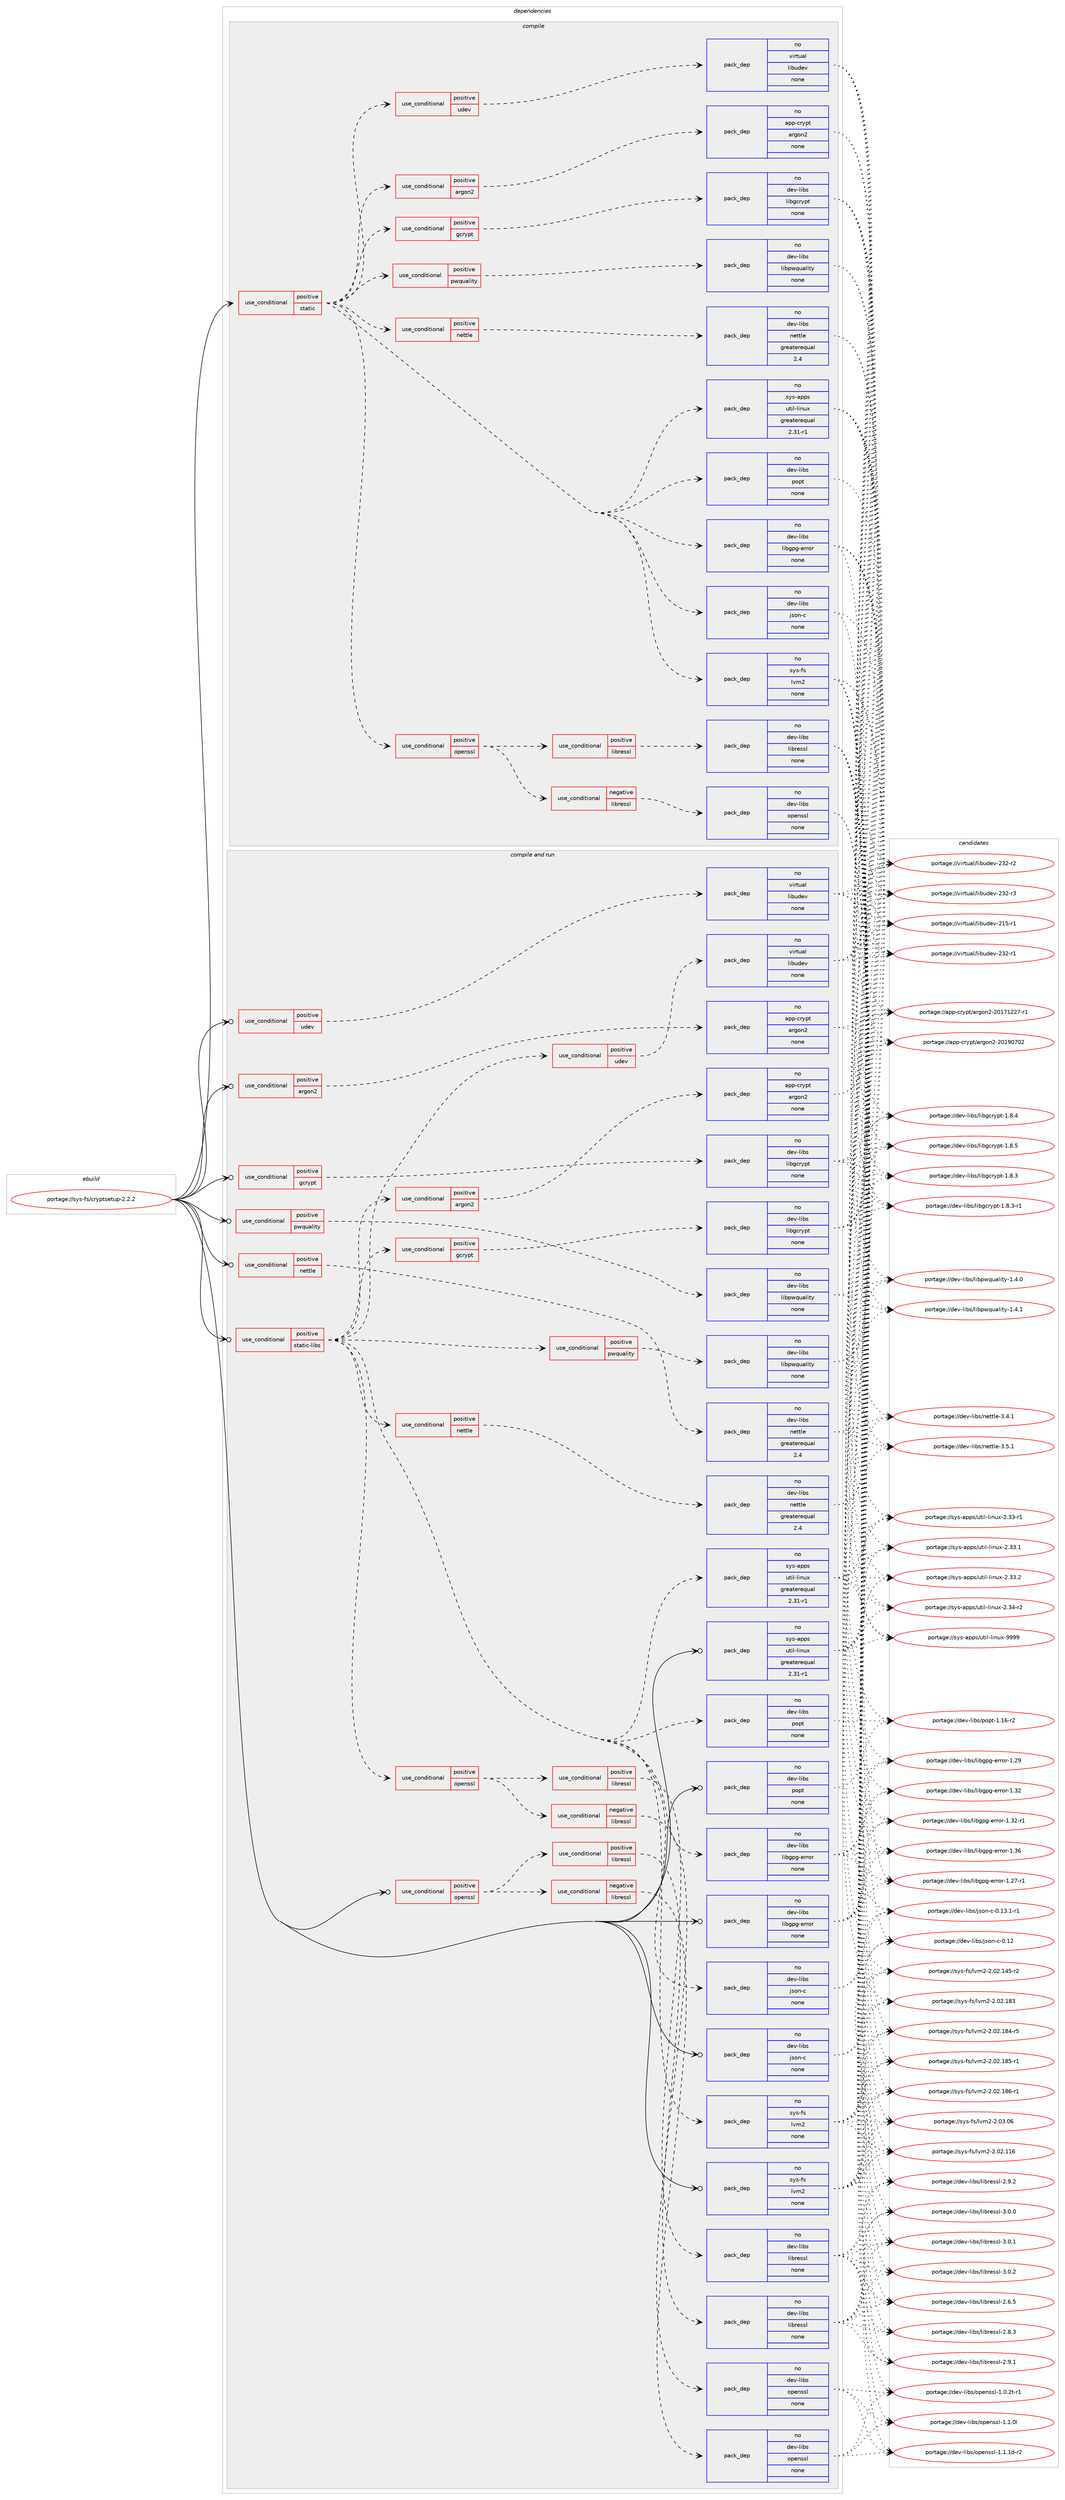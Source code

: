 digraph prolog {

# *************
# Graph options
# *************

newrank=true;
concentrate=true;
compound=true;
graph [rankdir=LR,fontname=Helvetica,fontsize=10,ranksep=1.5];#, ranksep=2.5, nodesep=0.2];
edge  [arrowhead=vee];
node  [fontname=Helvetica,fontsize=10];

# **********
# The ebuild
# **********

subgraph cluster_leftcol {
color=gray;
rank=same;
label=<<i>ebuild</i>>;
id [label="portage://sys-fs/cryptsetup-2.2.2", color=red, width=4, href="../sys-fs/cryptsetup-2.2.2.svg"];
}

# ****************
# The dependencies
# ****************

subgraph cluster_midcol {
color=gray;
label=<<i>dependencies</i>>;
subgraph cluster_compile {
fillcolor="#eeeeee";
style=filled;
label=<<i>compile</i>>;
subgraph cond102904 {
dependency425062 [label=<<TABLE BORDER="0" CELLBORDER="1" CELLSPACING="0" CELLPADDING="4"><TR><TD ROWSPAN="3" CELLPADDING="10">use_conditional</TD></TR><TR><TD>positive</TD></TR><TR><TD>static</TD></TR></TABLE>>, shape=none, color=red];
subgraph pack315048 {
dependency425063 [label=<<TABLE BORDER="0" CELLBORDER="1" CELLSPACING="0" CELLPADDING="4" WIDTH="220"><TR><TD ROWSPAN="6" CELLPADDING="30">pack_dep</TD></TR><TR><TD WIDTH="110">no</TD></TR><TR><TD>dev-libs</TD></TR><TR><TD>json-c</TD></TR><TR><TD>none</TD></TR><TR><TD></TD></TR></TABLE>>, shape=none, color=blue];
}
dependency425062:e -> dependency425063:w [weight=20,style="dashed",arrowhead="vee"];
subgraph pack315049 {
dependency425064 [label=<<TABLE BORDER="0" CELLBORDER="1" CELLSPACING="0" CELLPADDING="4" WIDTH="220"><TR><TD ROWSPAN="6" CELLPADDING="30">pack_dep</TD></TR><TR><TD WIDTH="110">no</TD></TR><TR><TD>dev-libs</TD></TR><TR><TD>libgpg-error</TD></TR><TR><TD>none</TD></TR><TR><TD></TD></TR></TABLE>>, shape=none, color=blue];
}
dependency425062:e -> dependency425064:w [weight=20,style="dashed",arrowhead="vee"];
subgraph pack315050 {
dependency425065 [label=<<TABLE BORDER="0" CELLBORDER="1" CELLSPACING="0" CELLPADDING="4" WIDTH="220"><TR><TD ROWSPAN="6" CELLPADDING="30">pack_dep</TD></TR><TR><TD WIDTH="110">no</TD></TR><TR><TD>dev-libs</TD></TR><TR><TD>popt</TD></TR><TR><TD>none</TD></TR><TR><TD></TD></TR></TABLE>>, shape=none, color=blue];
}
dependency425062:e -> dependency425065:w [weight=20,style="dashed",arrowhead="vee"];
subgraph pack315051 {
dependency425066 [label=<<TABLE BORDER="0" CELLBORDER="1" CELLSPACING="0" CELLPADDING="4" WIDTH="220"><TR><TD ROWSPAN="6" CELLPADDING="30">pack_dep</TD></TR><TR><TD WIDTH="110">no</TD></TR><TR><TD>sys-apps</TD></TR><TR><TD>util-linux</TD></TR><TR><TD>greaterequal</TD></TR><TR><TD>2.31-r1</TD></TR></TABLE>>, shape=none, color=blue];
}
dependency425062:e -> dependency425066:w [weight=20,style="dashed",arrowhead="vee"];
subgraph cond102905 {
dependency425067 [label=<<TABLE BORDER="0" CELLBORDER="1" CELLSPACING="0" CELLPADDING="4"><TR><TD ROWSPAN="3" CELLPADDING="10">use_conditional</TD></TR><TR><TD>positive</TD></TR><TR><TD>argon2</TD></TR></TABLE>>, shape=none, color=red];
subgraph pack315052 {
dependency425068 [label=<<TABLE BORDER="0" CELLBORDER="1" CELLSPACING="0" CELLPADDING="4" WIDTH="220"><TR><TD ROWSPAN="6" CELLPADDING="30">pack_dep</TD></TR><TR><TD WIDTH="110">no</TD></TR><TR><TD>app-crypt</TD></TR><TR><TD>argon2</TD></TR><TR><TD>none</TD></TR><TR><TD></TD></TR></TABLE>>, shape=none, color=blue];
}
dependency425067:e -> dependency425068:w [weight=20,style="dashed",arrowhead="vee"];
}
dependency425062:e -> dependency425067:w [weight=20,style="dashed",arrowhead="vee"];
subgraph cond102906 {
dependency425069 [label=<<TABLE BORDER="0" CELLBORDER="1" CELLSPACING="0" CELLPADDING="4"><TR><TD ROWSPAN="3" CELLPADDING="10">use_conditional</TD></TR><TR><TD>positive</TD></TR><TR><TD>gcrypt</TD></TR></TABLE>>, shape=none, color=red];
subgraph pack315053 {
dependency425070 [label=<<TABLE BORDER="0" CELLBORDER="1" CELLSPACING="0" CELLPADDING="4" WIDTH="220"><TR><TD ROWSPAN="6" CELLPADDING="30">pack_dep</TD></TR><TR><TD WIDTH="110">no</TD></TR><TR><TD>dev-libs</TD></TR><TR><TD>libgcrypt</TD></TR><TR><TD>none</TD></TR><TR><TD></TD></TR></TABLE>>, shape=none, color=blue];
}
dependency425069:e -> dependency425070:w [weight=20,style="dashed",arrowhead="vee"];
}
dependency425062:e -> dependency425069:w [weight=20,style="dashed",arrowhead="vee"];
subgraph cond102907 {
dependency425071 [label=<<TABLE BORDER="0" CELLBORDER="1" CELLSPACING="0" CELLPADDING="4"><TR><TD ROWSPAN="3" CELLPADDING="10">use_conditional</TD></TR><TR><TD>positive</TD></TR><TR><TD>nettle</TD></TR></TABLE>>, shape=none, color=red];
subgraph pack315054 {
dependency425072 [label=<<TABLE BORDER="0" CELLBORDER="1" CELLSPACING="0" CELLPADDING="4" WIDTH="220"><TR><TD ROWSPAN="6" CELLPADDING="30">pack_dep</TD></TR><TR><TD WIDTH="110">no</TD></TR><TR><TD>dev-libs</TD></TR><TR><TD>nettle</TD></TR><TR><TD>greaterequal</TD></TR><TR><TD>2.4</TD></TR></TABLE>>, shape=none, color=blue];
}
dependency425071:e -> dependency425072:w [weight=20,style="dashed",arrowhead="vee"];
}
dependency425062:e -> dependency425071:w [weight=20,style="dashed",arrowhead="vee"];
subgraph cond102908 {
dependency425073 [label=<<TABLE BORDER="0" CELLBORDER="1" CELLSPACING="0" CELLPADDING="4"><TR><TD ROWSPAN="3" CELLPADDING="10">use_conditional</TD></TR><TR><TD>positive</TD></TR><TR><TD>openssl</TD></TR></TABLE>>, shape=none, color=red];
subgraph cond102909 {
dependency425074 [label=<<TABLE BORDER="0" CELLBORDER="1" CELLSPACING="0" CELLPADDING="4"><TR><TD ROWSPAN="3" CELLPADDING="10">use_conditional</TD></TR><TR><TD>negative</TD></TR><TR><TD>libressl</TD></TR></TABLE>>, shape=none, color=red];
subgraph pack315055 {
dependency425075 [label=<<TABLE BORDER="0" CELLBORDER="1" CELLSPACING="0" CELLPADDING="4" WIDTH="220"><TR><TD ROWSPAN="6" CELLPADDING="30">pack_dep</TD></TR><TR><TD WIDTH="110">no</TD></TR><TR><TD>dev-libs</TD></TR><TR><TD>openssl</TD></TR><TR><TD>none</TD></TR><TR><TD></TD></TR></TABLE>>, shape=none, color=blue];
}
dependency425074:e -> dependency425075:w [weight=20,style="dashed",arrowhead="vee"];
}
dependency425073:e -> dependency425074:w [weight=20,style="dashed",arrowhead="vee"];
subgraph cond102910 {
dependency425076 [label=<<TABLE BORDER="0" CELLBORDER="1" CELLSPACING="0" CELLPADDING="4"><TR><TD ROWSPAN="3" CELLPADDING="10">use_conditional</TD></TR><TR><TD>positive</TD></TR><TR><TD>libressl</TD></TR></TABLE>>, shape=none, color=red];
subgraph pack315056 {
dependency425077 [label=<<TABLE BORDER="0" CELLBORDER="1" CELLSPACING="0" CELLPADDING="4" WIDTH="220"><TR><TD ROWSPAN="6" CELLPADDING="30">pack_dep</TD></TR><TR><TD WIDTH="110">no</TD></TR><TR><TD>dev-libs</TD></TR><TR><TD>libressl</TD></TR><TR><TD>none</TD></TR><TR><TD></TD></TR></TABLE>>, shape=none, color=blue];
}
dependency425076:e -> dependency425077:w [weight=20,style="dashed",arrowhead="vee"];
}
dependency425073:e -> dependency425076:w [weight=20,style="dashed",arrowhead="vee"];
}
dependency425062:e -> dependency425073:w [weight=20,style="dashed",arrowhead="vee"];
subgraph cond102911 {
dependency425078 [label=<<TABLE BORDER="0" CELLBORDER="1" CELLSPACING="0" CELLPADDING="4"><TR><TD ROWSPAN="3" CELLPADDING="10">use_conditional</TD></TR><TR><TD>positive</TD></TR><TR><TD>pwquality</TD></TR></TABLE>>, shape=none, color=red];
subgraph pack315057 {
dependency425079 [label=<<TABLE BORDER="0" CELLBORDER="1" CELLSPACING="0" CELLPADDING="4" WIDTH="220"><TR><TD ROWSPAN="6" CELLPADDING="30">pack_dep</TD></TR><TR><TD WIDTH="110">no</TD></TR><TR><TD>dev-libs</TD></TR><TR><TD>libpwquality</TD></TR><TR><TD>none</TD></TR><TR><TD></TD></TR></TABLE>>, shape=none, color=blue];
}
dependency425078:e -> dependency425079:w [weight=20,style="dashed",arrowhead="vee"];
}
dependency425062:e -> dependency425078:w [weight=20,style="dashed",arrowhead="vee"];
subgraph pack315058 {
dependency425080 [label=<<TABLE BORDER="0" CELLBORDER="1" CELLSPACING="0" CELLPADDING="4" WIDTH="220"><TR><TD ROWSPAN="6" CELLPADDING="30">pack_dep</TD></TR><TR><TD WIDTH="110">no</TD></TR><TR><TD>sys-fs</TD></TR><TR><TD>lvm2</TD></TR><TR><TD>none</TD></TR><TR><TD></TD></TR></TABLE>>, shape=none, color=blue];
}
dependency425062:e -> dependency425080:w [weight=20,style="dashed",arrowhead="vee"];
subgraph cond102912 {
dependency425081 [label=<<TABLE BORDER="0" CELLBORDER="1" CELLSPACING="0" CELLPADDING="4"><TR><TD ROWSPAN="3" CELLPADDING="10">use_conditional</TD></TR><TR><TD>positive</TD></TR><TR><TD>udev</TD></TR></TABLE>>, shape=none, color=red];
subgraph pack315059 {
dependency425082 [label=<<TABLE BORDER="0" CELLBORDER="1" CELLSPACING="0" CELLPADDING="4" WIDTH="220"><TR><TD ROWSPAN="6" CELLPADDING="30">pack_dep</TD></TR><TR><TD WIDTH="110">no</TD></TR><TR><TD>virtual</TD></TR><TR><TD>libudev</TD></TR><TR><TD>none</TD></TR><TR><TD></TD></TR></TABLE>>, shape=none, color=blue];
}
dependency425081:e -> dependency425082:w [weight=20,style="dashed",arrowhead="vee"];
}
dependency425062:e -> dependency425081:w [weight=20,style="dashed",arrowhead="vee"];
}
id:e -> dependency425062:w [weight=20,style="solid",arrowhead="vee"];
}
subgraph cluster_compileandrun {
fillcolor="#eeeeee";
style=filled;
label=<<i>compile and run</i>>;
subgraph cond102913 {
dependency425083 [label=<<TABLE BORDER="0" CELLBORDER="1" CELLSPACING="0" CELLPADDING="4"><TR><TD ROWSPAN="3" CELLPADDING="10">use_conditional</TD></TR><TR><TD>positive</TD></TR><TR><TD>argon2</TD></TR></TABLE>>, shape=none, color=red];
subgraph pack315060 {
dependency425084 [label=<<TABLE BORDER="0" CELLBORDER="1" CELLSPACING="0" CELLPADDING="4" WIDTH="220"><TR><TD ROWSPAN="6" CELLPADDING="30">pack_dep</TD></TR><TR><TD WIDTH="110">no</TD></TR><TR><TD>app-crypt</TD></TR><TR><TD>argon2</TD></TR><TR><TD>none</TD></TR><TR><TD></TD></TR></TABLE>>, shape=none, color=blue];
}
dependency425083:e -> dependency425084:w [weight=20,style="dashed",arrowhead="vee"];
}
id:e -> dependency425083:w [weight=20,style="solid",arrowhead="odotvee"];
subgraph cond102914 {
dependency425085 [label=<<TABLE BORDER="0" CELLBORDER="1" CELLSPACING="0" CELLPADDING="4"><TR><TD ROWSPAN="3" CELLPADDING="10">use_conditional</TD></TR><TR><TD>positive</TD></TR><TR><TD>gcrypt</TD></TR></TABLE>>, shape=none, color=red];
subgraph pack315061 {
dependency425086 [label=<<TABLE BORDER="0" CELLBORDER="1" CELLSPACING="0" CELLPADDING="4" WIDTH="220"><TR><TD ROWSPAN="6" CELLPADDING="30">pack_dep</TD></TR><TR><TD WIDTH="110">no</TD></TR><TR><TD>dev-libs</TD></TR><TR><TD>libgcrypt</TD></TR><TR><TD>none</TD></TR><TR><TD></TD></TR></TABLE>>, shape=none, color=blue];
}
dependency425085:e -> dependency425086:w [weight=20,style="dashed",arrowhead="vee"];
}
id:e -> dependency425085:w [weight=20,style="solid",arrowhead="odotvee"];
subgraph cond102915 {
dependency425087 [label=<<TABLE BORDER="0" CELLBORDER="1" CELLSPACING="0" CELLPADDING="4"><TR><TD ROWSPAN="3" CELLPADDING="10">use_conditional</TD></TR><TR><TD>positive</TD></TR><TR><TD>nettle</TD></TR></TABLE>>, shape=none, color=red];
subgraph pack315062 {
dependency425088 [label=<<TABLE BORDER="0" CELLBORDER="1" CELLSPACING="0" CELLPADDING="4" WIDTH="220"><TR><TD ROWSPAN="6" CELLPADDING="30">pack_dep</TD></TR><TR><TD WIDTH="110">no</TD></TR><TR><TD>dev-libs</TD></TR><TR><TD>nettle</TD></TR><TR><TD>greaterequal</TD></TR><TR><TD>2.4</TD></TR></TABLE>>, shape=none, color=blue];
}
dependency425087:e -> dependency425088:w [weight=20,style="dashed",arrowhead="vee"];
}
id:e -> dependency425087:w [weight=20,style="solid",arrowhead="odotvee"];
subgraph cond102916 {
dependency425089 [label=<<TABLE BORDER="0" CELLBORDER="1" CELLSPACING="0" CELLPADDING="4"><TR><TD ROWSPAN="3" CELLPADDING="10">use_conditional</TD></TR><TR><TD>positive</TD></TR><TR><TD>openssl</TD></TR></TABLE>>, shape=none, color=red];
subgraph cond102917 {
dependency425090 [label=<<TABLE BORDER="0" CELLBORDER="1" CELLSPACING="0" CELLPADDING="4"><TR><TD ROWSPAN="3" CELLPADDING="10">use_conditional</TD></TR><TR><TD>negative</TD></TR><TR><TD>libressl</TD></TR></TABLE>>, shape=none, color=red];
subgraph pack315063 {
dependency425091 [label=<<TABLE BORDER="0" CELLBORDER="1" CELLSPACING="0" CELLPADDING="4" WIDTH="220"><TR><TD ROWSPAN="6" CELLPADDING="30">pack_dep</TD></TR><TR><TD WIDTH="110">no</TD></TR><TR><TD>dev-libs</TD></TR><TR><TD>openssl</TD></TR><TR><TD>none</TD></TR><TR><TD></TD></TR></TABLE>>, shape=none, color=blue];
}
dependency425090:e -> dependency425091:w [weight=20,style="dashed",arrowhead="vee"];
}
dependency425089:e -> dependency425090:w [weight=20,style="dashed",arrowhead="vee"];
subgraph cond102918 {
dependency425092 [label=<<TABLE BORDER="0" CELLBORDER="1" CELLSPACING="0" CELLPADDING="4"><TR><TD ROWSPAN="3" CELLPADDING="10">use_conditional</TD></TR><TR><TD>positive</TD></TR><TR><TD>libressl</TD></TR></TABLE>>, shape=none, color=red];
subgraph pack315064 {
dependency425093 [label=<<TABLE BORDER="0" CELLBORDER="1" CELLSPACING="0" CELLPADDING="4" WIDTH="220"><TR><TD ROWSPAN="6" CELLPADDING="30">pack_dep</TD></TR><TR><TD WIDTH="110">no</TD></TR><TR><TD>dev-libs</TD></TR><TR><TD>libressl</TD></TR><TR><TD>none</TD></TR><TR><TD></TD></TR></TABLE>>, shape=none, color=blue];
}
dependency425092:e -> dependency425093:w [weight=20,style="dashed",arrowhead="vee"];
}
dependency425089:e -> dependency425092:w [weight=20,style="dashed",arrowhead="vee"];
}
id:e -> dependency425089:w [weight=20,style="solid",arrowhead="odotvee"];
subgraph cond102919 {
dependency425094 [label=<<TABLE BORDER="0" CELLBORDER="1" CELLSPACING="0" CELLPADDING="4"><TR><TD ROWSPAN="3" CELLPADDING="10">use_conditional</TD></TR><TR><TD>positive</TD></TR><TR><TD>pwquality</TD></TR></TABLE>>, shape=none, color=red];
subgraph pack315065 {
dependency425095 [label=<<TABLE BORDER="0" CELLBORDER="1" CELLSPACING="0" CELLPADDING="4" WIDTH="220"><TR><TD ROWSPAN="6" CELLPADDING="30">pack_dep</TD></TR><TR><TD WIDTH="110">no</TD></TR><TR><TD>dev-libs</TD></TR><TR><TD>libpwquality</TD></TR><TR><TD>none</TD></TR><TR><TD></TD></TR></TABLE>>, shape=none, color=blue];
}
dependency425094:e -> dependency425095:w [weight=20,style="dashed",arrowhead="vee"];
}
id:e -> dependency425094:w [weight=20,style="solid",arrowhead="odotvee"];
subgraph cond102920 {
dependency425096 [label=<<TABLE BORDER="0" CELLBORDER="1" CELLSPACING="0" CELLPADDING="4"><TR><TD ROWSPAN="3" CELLPADDING="10">use_conditional</TD></TR><TR><TD>positive</TD></TR><TR><TD>static-libs</TD></TR></TABLE>>, shape=none, color=red];
subgraph pack315066 {
dependency425097 [label=<<TABLE BORDER="0" CELLBORDER="1" CELLSPACING="0" CELLPADDING="4" WIDTH="220"><TR><TD ROWSPAN="6" CELLPADDING="30">pack_dep</TD></TR><TR><TD WIDTH="110">no</TD></TR><TR><TD>dev-libs</TD></TR><TR><TD>json-c</TD></TR><TR><TD>none</TD></TR><TR><TD></TD></TR></TABLE>>, shape=none, color=blue];
}
dependency425096:e -> dependency425097:w [weight=20,style="dashed",arrowhead="vee"];
subgraph pack315067 {
dependency425098 [label=<<TABLE BORDER="0" CELLBORDER="1" CELLSPACING="0" CELLPADDING="4" WIDTH="220"><TR><TD ROWSPAN="6" CELLPADDING="30">pack_dep</TD></TR><TR><TD WIDTH="110">no</TD></TR><TR><TD>dev-libs</TD></TR><TR><TD>libgpg-error</TD></TR><TR><TD>none</TD></TR><TR><TD></TD></TR></TABLE>>, shape=none, color=blue];
}
dependency425096:e -> dependency425098:w [weight=20,style="dashed",arrowhead="vee"];
subgraph pack315068 {
dependency425099 [label=<<TABLE BORDER="0" CELLBORDER="1" CELLSPACING="0" CELLPADDING="4" WIDTH="220"><TR><TD ROWSPAN="6" CELLPADDING="30">pack_dep</TD></TR><TR><TD WIDTH="110">no</TD></TR><TR><TD>dev-libs</TD></TR><TR><TD>popt</TD></TR><TR><TD>none</TD></TR><TR><TD></TD></TR></TABLE>>, shape=none, color=blue];
}
dependency425096:e -> dependency425099:w [weight=20,style="dashed",arrowhead="vee"];
subgraph pack315069 {
dependency425100 [label=<<TABLE BORDER="0" CELLBORDER="1" CELLSPACING="0" CELLPADDING="4" WIDTH="220"><TR><TD ROWSPAN="6" CELLPADDING="30">pack_dep</TD></TR><TR><TD WIDTH="110">no</TD></TR><TR><TD>sys-apps</TD></TR><TR><TD>util-linux</TD></TR><TR><TD>greaterequal</TD></TR><TR><TD>2.31-r1</TD></TR></TABLE>>, shape=none, color=blue];
}
dependency425096:e -> dependency425100:w [weight=20,style="dashed",arrowhead="vee"];
subgraph cond102921 {
dependency425101 [label=<<TABLE BORDER="0" CELLBORDER="1" CELLSPACING="0" CELLPADDING="4"><TR><TD ROWSPAN="3" CELLPADDING="10">use_conditional</TD></TR><TR><TD>positive</TD></TR><TR><TD>argon2</TD></TR></TABLE>>, shape=none, color=red];
subgraph pack315070 {
dependency425102 [label=<<TABLE BORDER="0" CELLBORDER="1" CELLSPACING="0" CELLPADDING="4" WIDTH="220"><TR><TD ROWSPAN="6" CELLPADDING="30">pack_dep</TD></TR><TR><TD WIDTH="110">no</TD></TR><TR><TD>app-crypt</TD></TR><TR><TD>argon2</TD></TR><TR><TD>none</TD></TR><TR><TD></TD></TR></TABLE>>, shape=none, color=blue];
}
dependency425101:e -> dependency425102:w [weight=20,style="dashed",arrowhead="vee"];
}
dependency425096:e -> dependency425101:w [weight=20,style="dashed",arrowhead="vee"];
subgraph cond102922 {
dependency425103 [label=<<TABLE BORDER="0" CELLBORDER="1" CELLSPACING="0" CELLPADDING="4"><TR><TD ROWSPAN="3" CELLPADDING="10">use_conditional</TD></TR><TR><TD>positive</TD></TR><TR><TD>gcrypt</TD></TR></TABLE>>, shape=none, color=red];
subgraph pack315071 {
dependency425104 [label=<<TABLE BORDER="0" CELLBORDER="1" CELLSPACING="0" CELLPADDING="4" WIDTH="220"><TR><TD ROWSPAN="6" CELLPADDING="30">pack_dep</TD></TR><TR><TD WIDTH="110">no</TD></TR><TR><TD>dev-libs</TD></TR><TR><TD>libgcrypt</TD></TR><TR><TD>none</TD></TR><TR><TD></TD></TR></TABLE>>, shape=none, color=blue];
}
dependency425103:e -> dependency425104:w [weight=20,style="dashed",arrowhead="vee"];
}
dependency425096:e -> dependency425103:w [weight=20,style="dashed",arrowhead="vee"];
subgraph cond102923 {
dependency425105 [label=<<TABLE BORDER="0" CELLBORDER="1" CELLSPACING="0" CELLPADDING="4"><TR><TD ROWSPAN="3" CELLPADDING="10">use_conditional</TD></TR><TR><TD>positive</TD></TR><TR><TD>nettle</TD></TR></TABLE>>, shape=none, color=red];
subgraph pack315072 {
dependency425106 [label=<<TABLE BORDER="0" CELLBORDER="1" CELLSPACING="0" CELLPADDING="4" WIDTH="220"><TR><TD ROWSPAN="6" CELLPADDING="30">pack_dep</TD></TR><TR><TD WIDTH="110">no</TD></TR><TR><TD>dev-libs</TD></TR><TR><TD>nettle</TD></TR><TR><TD>greaterequal</TD></TR><TR><TD>2.4</TD></TR></TABLE>>, shape=none, color=blue];
}
dependency425105:e -> dependency425106:w [weight=20,style="dashed",arrowhead="vee"];
}
dependency425096:e -> dependency425105:w [weight=20,style="dashed",arrowhead="vee"];
subgraph cond102924 {
dependency425107 [label=<<TABLE BORDER="0" CELLBORDER="1" CELLSPACING="0" CELLPADDING="4"><TR><TD ROWSPAN="3" CELLPADDING="10">use_conditional</TD></TR><TR><TD>positive</TD></TR><TR><TD>openssl</TD></TR></TABLE>>, shape=none, color=red];
subgraph cond102925 {
dependency425108 [label=<<TABLE BORDER="0" CELLBORDER="1" CELLSPACING="0" CELLPADDING="4"><TR><TD ROWSPAN="3" CELLPADDING="10">use_conditional</TD></TR><TR><TD>negative</TD></TR><TR><TD>libressl</TD></TR></TABLE>>, shape=none, color=red];
subgraph pack315073 {
dependency425109 [label=<<TABLE BORDER="0" CELLBORDER="1" CELLSPACING="0" CELLPADDING="4" WIDTH="220"><TR><TD ROWSPAN="6" CELLPADDING="30">pack_dep</TD></TR><TR><TD WIDTH="110">no</TD></TR><TR><TD>dev-libs</TD></TR><TR><TD>openssl</TD></TR><TR><TD>none</TD></TR><TR><TD></TD></TR></TABLE>>, shape=none, color=blue];
}
dependency425108:e -> dependency425109:w [weight=20,style="dashed",arrowhead="vee"];
}
dependency425107:e -> dependency425108:w [weight=20,style="dashed",arrowhead="vee"];
subgraph cond102926 {
dependency425110 [label=<<TABLE BORDER="0" CELLBORDER="1" CELLSPACING="0" CELLPADDING="4"><TR><TD ROWSPAN="3" CELLPADDING="10">use_conditional</TD></TR><TR><TD>positive</TD></TR><TR><TD>libressl</TD></TR></TABLE>>, shape=none, color=red];
subgraph pack315074 {
dependency425111 [label=<<TABLE BORDER="0" CELLBORDER="1" CELLSPACING="0" CELLPADDING="4" WIDTH="220"><TR><TD ROWSPAN="6" CELLPADDING="30">pack_dep</TD></TR><TR><TD WIDTH="110">no</TD></TR><TR><TD>dev-libs</TD></TR><TR><TD>libressl</TD></TR><TR><TD>none</TD></TR><TR><TD></TD></TR></TABLE>>, shape=none, color=blue];
}
dependency425110:e -> dependency425111:w [weight=20,style="dashed",arrowhead="vee"];
}
dependency425107:e -> dependency425110:w [weight=20,style="dashed",arrowhead="vee"];
}
dependency425096:e -> dependency425107:w [weight=20,style="dashed",arrowhead="vee"];
subgraph cond102927 {
dependency425112 [label=<<TABLE BORDER="0" CELLBORDER="1" CELLSPACING="0" CELLPADDING="4"><TR><TD ROWSPAN="3" CELLPADDING="10">use_conditional</TD></TR><TR><TD>positive</TD></TR><TR><TD>pwquality</TD></TR></TABLE>>, shape=none, color=red];
subgraph pack315075 {
dependency425113 [label=<<TABLE BORDER="0" CELLBORDER="1" CELLSPACING="0" CELLPADDING="4" WIDTH="220"><TR><TD ROWSPAN="6" CELLPADDING="30">pack_dep</TD></TR><TR><TD WIDTH="110">no</TD></TR><TR><TD>dev-libs</TD></TR><TR><TD>libpwquality</TD></TR><TR><TD>none</TD></TR><TR><TD></TD></TR></TABLE>>, shape=none, color=blue];
}
dependency425112:e -> dependency425113:w [weight=20,style="dashed",arrowhead="vee"];
}
dependency425096:e -> dependency425112:w [weight=20,style="dashed",arrowhead="vee"];
subgraph pack315076 {
dependency425114 [label=<<TABLE BORDER="0" CELLBORDER="1" CELLSPACING="0" CELLPADDING="4" WIDTH="220"><TR><TD ROWSPAN="6" CELLPADDING="30">pack_dep</TD></TR><TR><TD WIDTH="110">no</TD></TR><TR><TD>sys-fs</TD></TR><TR><TD>lvm2</TD></TR><TR><TD>none</TD></TR><TR><TD></TD></TR></TABLE>>, shape=none, color=blue];
}
dependency425096:e -> dependency425114:w [weight=20,style="dashed",arrowhead="vee"];
subgraph cond102928 {
dependency425115 [label=<<TABLE BORDER="0" CELLBORDER="1" CELLSPACING="0" CELLPADDING="4"><TR><TD ROWSPAN="3" CELLPADDING="10">use_conditional</TD></TR><TR><TD>positive</TD></TR><TR><TD>udev</TD></TR></TABLE>>, shape=none, color=red];
subgraph pack315077 {
dependency425116 [label=<<TABLE BORDER="0" CELLBORDER="1" CELLSPACING="0" CELLPADDING="4" WIDTH="220"><TR><TD ROWSPAN="6" CELLPADDING="30">pack_dep</TD></TR><TR><TD WIDTH="110">no</TD></TR><TR><TD>virtual</TD></TR><TR><TD>libudev</TD></TR><TR><TD>none</TD></TR><TR><TD></TD></TR></TABLE>>, shape=none, color=blue];
}
dependency425115:e -> dependency425116:w [weight=20,style="dashed",arrowhead="vee"];
}
dependency425096:e -> dependency425115:w [weight=20,style="dashed",arrowhead="vee"];
}
id:e -> dependency425096:w [weight=20,style="solid",arrowhead="odotvee"];
subgraph cond102929 {
dependency425117 [label=<<TABLE BORDER="0" CELLBORDER="1" CELLSPACING="0" CELLPADDING="4"><TR><TD ROWSPAN="3" CELLPADDING="10">use_conditional</TD></TR><TR><TD>positive</TD></TR><TR><TD>udev</TD></TR></TABLE>>, shape=none, color=red];
subgraph pack315078 {
dependency425118 [label=<<TABLE BORDER="0" CELLBORDER="1" CELLSPACING="0" CELLPADDING="4" WIDTH="220"><TR><TD ROWSPAN="6" CELLPADDING="30">pack_dep</TD></TR><TR><TD WIDTH="110">no</TD></TR><TR><TD>virtual</TD></TR><TR><TD>libudev</TD></TR><TR><TD>none</TD></TR><TR><TD></TD></TR></TABLE>>, shape=none, color=blue];
}
dependency425117:e -> dependency425118:w [weight=20,style="dashed",arrowhead="vee"];
}
id:e -> dependency425117:w [weight=20,style="solid",arrowhead="odotvee"];
subgraph pack315079 {
dependency425119 [label=<<TABLE BORDER="0" CELLBORDER="1" CELLSPACING="0" CELLPADDING="4" WIDTH="220"><TR><TD ROWSPAN="6" CELLPADDING="30">pack_dep</TD></TR><TR><TD WIDTH="110">no</TD></TR><TR><TD>dev-libs</TD></TR><TR><TD>json-c</TD></TR><TR><TD>none</TD></TR><TR><TD></TD></TR></TABLE>>, shape=none, color=blue];
}
id:e -> dependency425119:w [weight=20,style="solid",arrowhead="odotvee"];
subgraph pack315080 {
dependency425120 [label=<<TABLE BORDER="0" CELLBORDER="1" CELLSPACING="0" CELLPADDING="4" WIDTH="220"><TR><TD ROWSPAN="6" CELLPADDING="30">pack_dep</TD></TR><TR><TD WIDTH="110">no</TD></TR><TR><TD>dev-libs</TD></TR><TR><TD>libgpg-error</TD></TR><TR><TD>none</TD></TR><TR><TD></TD></TR></TABLE>>, shape=none, color=blue];
}
id:e -> dependency425120:w [weight=20,style="solid",arrowhead="odotvee"];
subgraph pack315081 {
dependency425121 [label=<<TABLE BORDER="0" CELLBORDER="1" CELLSPACING="0" CELLPADDING="4" WIDTH="220"><TR><TD ROWSPAN="6" CELLPADDING="30">pack_dep</TD></TR><TR><TD WIDTH="110">no</TD></TR><TR><TD>dev-libs</TD></TR><TR><TD>popt</TD></TR><TR><TD>none</TD></TR><TR><TD></TD></TR></TABLE>>, shape=none, color=blue];
}
id:e -> dependency425121:w [weight=20,style="solid",arrowhead="odotvee"];
subgraph pack315082 {
dependency425122 [label=<<TABLE BORDER="0" CELLBORDER="1" CELLSPACING="0" CELLPADDING="4" WIDTH="220"><TR><TD ROWSPAN="6" CELLPADDING="30">pack_dep</TD></TR><TR><TD WIDTH="110">no</TD></TR><TR><TD>sys-apps</TD></TR><TR><TD>util-linux</TD></TR><TR><TD>greaterequal</TD></TR><TR><TD>2.31-r1</TD></TR></TABLE>>, shape=none, color=blue];
}
id:e -> dependency425122:w [weight=20,style="solid",arrowhead="odotvee"];
subgraph pack315083 {
dependency425123 [label=<<TABLE BORDER="0" CELLBORDER="1" CELLSPACING="0" CELLPADDING="4" WIDTH="220"><TR><TD ROWSPAN="6" CELLPADDING="30">pack_dep</TD></TR><TR><TD WIDTH="110">no</TD></TR><TR><TD>sys-fs</TD></TR><TR><TD>lvm2</TD></TR><TR><TD>none</TD></TR><TR><TD></TD></TR></TABLE>>, shape=none, color=blue];
}
id:e -> dependency425123:w [weight=20,style="solid",arrowhead="odotvee"];
}
subgraph cluster_run {
fillcolor="#eeeeee";
style=filled;
label=<<i>run</i>>;
}
}

# **************
# The candidates
# **************

subgraph cluster_choices {
rank=same;
color=gray;
label=<<i>candidates</i>>;

subgraph choice315048 {
color=black;
nodesep=1;
choiceportage10010111845108105981154710611511111045994548464950 [label="portage://dev-libs/json-c-0.12", color=red, width=4,href="../dev-libs/json-c-0.12.svg"];
choiceportage1001011184510810598115471061151111104599454846495146494511449 [label="portage://dev-libs/json-c-0.13.1-r1", color=red, width=4,href="../dev-libs/json-c-0.13.1-r1.svg"];
dependency425063:e -> choiceportage10010111845108105981154710611511111045994548464950:w [style=dotted,weight="100"];
dependency425063:e -> choiceportage1001011184510810598115471061151111104599454846495146494511449:w [style=dotted,weight="100"];
}
subgraph choice315049 {
color=black;
nodesep=1;
choiceportage100101118451081059811547108105981031121034510111411411111445494650554511449 [label="portage://dev-libs/libgpg-error-1.27-r1", color=red, width=4,href="../dev-libs/libgpg-error-1.27-r1.svg"];
choiceportage10010111845108105981154710810598103112103451011141141111144549465057 [label="portage://dev-libs/libgpg-error-1.29", color=red, width=4,href="../dev-libs/libgpg-error-1.29.svg"];
choiceportage10010111845108105981154710810598103112103451011141141111144549465150 [label="portage://dev-libs/libgpg-error-1.32", color=red, width=4,href="../dev-libs/libgpg-error-1.32.svg"];
choiceportage100101118451081059811547108105981031121034510111411411111445494651504511449 [label="portage://dev-libs/libgpg-error-1.32-r1", color=red, width=4,href="../dev-libs/libgpg-error-1.32-r1.svg"];
choiceportage10010111845108105981154710810598103112103451011141141111144549465154 [label="portage://dev-libs/libgpg-error-1.36", color=red, width=4,href="../dev-libs/libgpg-error-1.36.svg"];
dependency425064:e -> choiceportage100101118451081059811547108105981031121034510111411411111445494650554511449:w [style=dotted,weight="100"];
dependency425064:e -> choiceportage10010111845108105981154710810598103112103451011141141111144549465057:w [style=dotted,weight="100"];
dependency425064:e -> choiceportage10010111845108105981154710810598103112103451011141141111144549465150:w [style=dotted,weight="100"];
dependency425064:e -> choiceportage100101118451081059811547108105981031121034510111411411111445494651504511449:w [style=dotted,weight="100"];
dependency425064:e -> choiceportage10010111845108105981154710810598103112103451011141141111144549465154:w [style=dotted,weight="100"];
}
subgraph choice315050 {
color=black;
nodesep=1;
choiceportage10010111845108105981154711211111211645494649544511450 [label="portage://dev-libs/popt-1.16-r2", color=red, width=4,href="../dev-libs/popt-1.16-r2.svg"];
dependency425065:e -> choiceportage10010111845108105981154711211111211645494649544511450:w [style=dotted,weight="100"];
}
subgraph choice315051 {
color=black;
nodesep=1;
choiceportage1151211154597112112115471171161051084510810511011712045504651514511449 [label="portage://sys-apps/util-linux-2.33-r1", color=red, width=4,href="../sys-apps/util-linux-2.33-r1.svg"];
choiceportage1151211154597112112115471171161051084510810511011712045504651514649 [label="portage://sys-apps/util-linux-2.33.1", color=red, width=4,href="../sys-apps/util-linux-2.33.1.svg"];
choiceportage1151211154597112112115471171161051084510810511011712045504651514650 [label="portage://sys-apps/util-linux-2.33.2", color=red, width=4,href="../sys-apps/util-linux-2.33.2.svg"];
choiceportage1151211154597112112115471171161051084510810511011712045504651524511450 [label="portage://sys-apps/util-linux-2.34-r2", color=red, width=4,href="../sys-apps/util-linux-2.34-r2.svg"];
choiceportage115121115459711211211547117116105108451081051101171204557575757 [label="portage://sys-apps/util-linux-9999", color=red, width=4,href="../sys-apps/util-linux-9999.svg"];
dependency425066:e -> choiceportage1151211154597112112115471171161051084510810511011712045504651514511449:w [style=dotted,weight="100"];
dependency425066:e -> choiceportage1151211154597112112115471171161051084510810511011712045504651514649:w [style=dotted,weight="100"];
dependency425066:e -> choiceportage1151211154597112112115471171161051084510810511011712045504651514650:w [style=dotted,weight="100"];
dependency425066:e -> choiceportage1151211154597112112115471171161051084510810511011712045504651524511450:w [style=dotted,weight="100"];
dependency425066:e -> choiceportage115121115459711211211547117116105108451081051101171204557575757:w [style=dotted,weight="100"];
}
subgraph choice315052 {
color=black;
nodesep=1;
choiceportage9711211245991141211121164797114103111110504550484955495050554511449 [label="portage://app-crypt/argon2-20171227-r1", color=red, width=4,href="../app-crypt/argon2-20171227-r1.svg"];
choiceportage971121124599114121112116479711410311111050455048495748554850 [label="portage://app-crypt/argon2-20190702", color=red, width=4,href="../app-crypt/argon2-20190702.svg"];
dependency425068:e -> choiceportage9711211245991141211121164797114103111110504550484955495050554511449:w [style=dotted,weight="100"];
dependency425068:e -> choiceportage971121124599114121112116479711410311111050455048495748554850:w [style=dotted,weight="100"];
}
subgraph choice315053 {
color=black;
nodesep=1;
choiceportage1001011184510810598115471081059810399114121112116454946564651 [label="portage://dev-libs/libgcrypt-1.8.3", color=red, width=4,href="../dev-libs/libgcrypt-1.8.3.svg"];
choiceportage10010111845108105981154710810598103991141211121164549465646514511449 [label="portage://dev-libs/libgcrypt-1.8.3-r1", color=red, width=4,href="../dev-libs/libgcrypt-1.8.3-r1.svg"];
choiceportage1001011184510810598115471081059810399114121112116454946564652 [label="portage://dev-libs/libgcrypt-1.8.4", color=red, width=4,href="../dev-libs/libgcrypt-1.8.4.svg"];
choiceportage1001011184510810598115471081059810399114121112116454946564653 [label="portage://dev-libs/libgcrypt-1.8.5", color=red, width=4,href="../dev-libs/libgcrypt-1.8.5.svg"];
dependency425070:e -> choiceportage1001011184510810598115471081059810399114121112116454946564651:w [style=dotted,weight="100"];
dependency425070:e -> choiceportage10010111845108105981154710810598103991141211121164549465646514511449:w [style=dotted,weight="100"];
dependency425070:e -> choiceportage1001011184510810598115471081059810399114121112116454946564652:w [style=dotted,weight="100"];
dependency425070:e -> choiceportage1001011184510810598115471081059810399114121112116454946564653:w [style=dotted,weight="100"];
}
subgraph choice315054 {
color=black;
nodesep=1;
choiceportage100101118451081059811547110101116116108101455146524649 [label="portage://dev-libs/nettle-3.4.1", color=red, width=4,href="../dev-libs/nettle-3.4.1.svg"];
choiceportage100101118451081059811547110101116116108101455146534649 [label="portage://dev-libs/nettle-3.5.1", color=red, width=4,href="../dev-libs/nettle-3.5.1.svg"];
dependency425072:e -> choiceportage100101118451081059811547110101116116108101455146524649:w [style=dotted,weight="100"];
dependency425072:e -> choiceportage100101118451081059811547110101116116108101455146534649:w [style=dotted,weight="100"];
}
subgraph choice315055 {
color=black;
nodesep=1;
choiceportage1001011184510810598115471111121011101151151084549464846501164511449 [label="portage://dev-libs/openssl-1.0.2t-r1", color=red, width=4,href="../dev-libs/openssl-1.0.2t-r1.svg"];
choiceportage100101118451081059811547111112101110115115108454946494648108 [label="portage://dev-libs/openssl-1.1.0l", color=red, width=4,href="../dev-libs/openssl-1.1.0l.svg"];
choiceportage1001011184510810598115471111121011101151151084549464946491004511450 [label="portage://dev-libs/openssl-1.1.1d-r2", color=red, width=4,href="../dev-libs/openssl-1.1.1d-r2.svg"];
dependency425075:e -> choiceportage1001011184510810598115471111121011101151151084549464846501164511449:w [style=dotted,weight="100"];
dependency425075:e -> choiceportage100101118451081059811547111112101110115115108454946494648108:w [style=dotted,weight="100"];
dependency425075:e -> choiceportage1001011184510810598115471111121011101151151084549464946491004511450:w [style=dotted,weight="100"];
}
subgraph choice315056 {
color=black;
nodesep=1;
choiceportage10010111845108105981154710810598114101115115108455046544653 [label="portage://dev-libs/libressl-2.6.5", color=red, width=4,href="../dev-libs/libressl-2.6.5.svg"];
choiceportage10010111845108105981154710810598114101115115108455046564651 [label="portage://dev-libs/libressl-2.8.3", color=red, width=4,href="../dev-libs/libressl-2.8.3.svg"];
choiceportage10010111845108105981154710810598114101115115108455046574649 [label="portage://dev-libs/libressl-2.9.1", color=red, width=4,href="../dev-libs/libressl-2.9.1.svg"];
choiceportage10010111845108105981154710810598114101115115108455046574650 [label="portage://dev-libs/libressl-2.9.2", color=red, width=4,href="../dev-libs/libressl-2.9.2.svg"];
choiceportage10010111845108105981154710810598114101115115108455146484648 [label="portage://dev-libs/libressl-3.0.0", color=red, width=4,href="../dev-libs/libressl-3.0.0.svg"];
choiceportage10010111845108105981154710810598114101115115108455146484649 [label="portage://dev-libs/libressl-3.0.1", color=red, width=4,href="../dev-libs/libressl-3.0.1.svg"];
choiceportage10010111845108105981154710810598114101115115108455146484650 [label="portage://dev-libs/libressl-3.0.2", color=red, width=4,href="../dev-libs/libressl-3.0.2.svg"];
dependency425077:e -> choiceportage10010111845108105981154710810598114101115115108455046544653:w [style=dotted,weight="100"];
dependency425077:e -> choiceportage10010111845108105981154710810598114101115115108455046564651:w [style=dotted,weight="100"];
dependency425077:e -> choiceportage10010111845108105981154710810598114101115115108455046574649:w [style=dotted,weight="100"];
dependency425077:e -> choiceportage10010111845108105981154710810598114101115115108455046574650:w [style=dotted,weight="100"];
dependency425077:e -> choiceportage10010111845108105981154710810598114101115115108455146484648:w [style=dotted,weight="100"];
dependency425077:e -> choiceportage10010111845108105981154710810598114101115115108455146484649:w [style=dotted,weight="100"];
dependency425077:e -> choiceportage10010111845108105981154710810598114101115115108455146484650:w [style=dotted,weight="100"];
}
subgraph choice315057 {
color=black;
nodesep=1;
choiceportage1001011184510810598115471081059811211911311797108105116121454946524648 [label="portage://dev-libs/libpwquality-1.4.0", color=red, width=4,href="../dev-libs/libpwquality-1.4.0.svg"];
choiceportage1001011184510810598115471081059811211911311797108105116121454946524649 [label="portage://dev-libs/libpwquality-1.4.1", color=red, width=4,href="../dev-libs/libpwquality-1.4.1.svg"];
dependency425079:e -> choiceportage1001011184510810598115471081059811211911311797108105116121454946524648:w [style=dotted,weight="100"];
dependency425079:e -> choiceportage1001011184510810598115471081059811211911311797108105116121454946524649:w [style=dotted,weight="100"];
}
subgraph choice315058 {
color=black;
nodesep=1;
choiceportage115121115451021154710811810950455046485046494954 [label="portage://sys-fs/lvm2-2.02.116", color=red, width=4,href="../sys-fs/lvm2-2.02.116.svg"];
choiceportage1151211154510211547108118109504550464850464952534511450 [label="portage://sys-fs/lvm2-2.02.145-r2", color=red, width=4,href="../sys-fs/lvm2-2.02.145-r2.svg"];
choiceportage115121115451021154710811810950455046485046495651 [label="portage://sys-fs/lvm2-2.02.183", color=red, width=4,href="../sys-fs/lvm2-2.02.183.svg"];
choiceportage1151211154510211547108118109504550464850464956524511453 [label="portage://sys-fs/lvm2-2.02.184-r5", color=red, width=4,href="../sys-fs/lvm2-2.02.184-r5.svg"];
choiceportage1151211154510211547108118109504550464850464956534511449 [label="portage://sys-fs/lvm2-2.02.185-r1", color=red, width=4,href="../sys-fs/lvm2-2.02.185-r1.svg"];
choiceportage1151211154510211547108118109504550464850464956544511449 [label="portage://sys-fs/lvm2-2.02.186-r1", color=red, width=4,href="../sys-fs/lvm2-2.02.186-r1.svg"];
choiceportage1151211154510211547108118109504550464851464854 [label="portage://sys-fs/lvm2-2.03.06", color=red, width=4,href="../sys-fs/lvm2-2.03.06.svg"];
dependency425080:e -> choiceportage115121115451021154710811810950455046485046494954:w [style=dotted,weight="100"];
dependency425080:e -> choiceportage1151211154510211547108118109504550464850464952534511450:w [style=dotted,weight="100"];
dependency425080:e -> choiceportage115121115451021154710811810950455046485046495651:w [style=dotted,weight="100"];
dependency425080:e -> choiceportage1151211154510211547108118109504550464850464956524511453:w [style=dotted,weight="100"];
dependency425080:e -> choiceportage1151211154510211547108118109504550464850464956534511449:w [style=dotted,weight="100"];
dependency425080:e -> choiceportage1151211154510211547108118109504550464850464956544511449:w [style=dotted,weight="100"];
dependency425080:e -> choiceportage1151211154510211547108118109504550464851464854:w [style=dotted,weight="100"];
}
subgraph choice315059 {
color=black;
nodesep=1;
choiceportage118105114116117971084710810598117100101118455049534511449 [label="portage://virtual/libudev-215-r1", color=red, width=4,href="../virtual/libudev-215-r1.svg"];
choiceportage118105114116117971084710810598117100101118455051504511449 [label="portage://virtual/libudev-232-r1", color=red, width=4,href="../virtual/libudev-232-r1.svg"];
choiceportage118105114116117971084710810598117100101118455051504511450 [label="portage://virtual/libudev-232-r2", color=red, width=4,href="../virtual/libudev-232-r2.svg"];
choiceportage118105114116117971084710810598117100101118455051504511451 [label="portage://virtual/libudev-232-r3", color=red, width=4,href="../virtual/libudev-232-r3.svg"];
dependency425082:e -> choiceportage118105114116117971084710810598117100101118455049534511449:w [style=dotted,weight="100"];
dependency425082:e -> choiceportage118105114116117971084710810598117100101118455051504511449:w [style=dotted,weight="100"];
dependency425082:e -> choiceportage118105114116117971084710810598117100101118455051504511450:w [style=dotted,weight="100"];
dependency425082:e -> choiceportage118105114116117971084710810598117100101118455051504511451:w [style=dotted,weight="100"];
}
subgraph choice315060 {
color=black;
nodesep=1;
choiceportage9711211245991141211121164797114103111110504550484955495050554511449 [label="portage://app-crypt/argon2-20171227-r1", color=red, width=4,href="../app-crypt/argon2-20171227-r1.svg"];
choiceportage971121124599114121112116479711410311111050455048495748554850 [label="portage://app-crypt/argon2-20190702", color=red, width=4,href="../app-crypt/argon2-20190702.svg"];
dependency425084:e -> choiceportage9711211245991141211121164797114103111110504550484955495050554511449:w [style=dotted,weight="100"];
dependency425084:e -> choiceportage971121124599114121112116479711410311111050455048495748554850:w [style=dotted,weight="100"];
}
subgraph choice315061 {
color=black;
nodesep=1;
choiceportage1001011184510810598115471081059810399114121112116454946564651 [label="portage://dev-libs/libgcrypt-1.8.3", color=red, width=4,href="../dev-libs/libgcrypt-1.8.3.svg"];
choiceportage10010111845108105981154710810598103991141211121164549465646514511449 [label="portage://dev-libs/libgcrypt-1.8.3-r1", color=red, width=4,href="../dev-libs/libgcrypt-1.8.3-r1.svg"];
choiceportage1001011184510810598115471081059810399114121112116454946564652 [label="portage://dev-libs/libgcrypt-1.8.4", color=red, width=4,href="../dev-libs/libgcrypt-1.8.4.svg"];
choiceportage1001011184510810598115471081059810399114121112116454946564653 [label="portage://dev-libs/libgcrypt-1.8.5", color=red, width=4,href="../dev-libs/libgcrypt-1.8.5.svg"];
dependency425086:e -> choiceportage1001011184510810598115471081059810399114121112116454946564651:w [style=dotted,weight="100"];
dependency425086:e -> choiceportage10010111845108105981154710810598103991141211121164549465646514511449:w [style=dotted,weight="100"];
dependency425086:e -> choiceportage1001011184510810598115471081059810399114121112116454946564652:w [style=dotted,weight="100"];
dependency425086:e -> choiceportage1001011184510810598115471081059810399114121112116454946564653:w [style=dotted,weight="100"];
}
subgraph choice315062 {
color=black;
nodesep=1;
choiceportage100101118451081059811547110101116116108101455146524649 [label="portage://dev-libs/nettle-3.4.1", color=red, width=4,href="../dev-libs/nettle-3.4.1.svg"];
choiceportage100101118451081059811547110101116116108101455146534649 [label="portage://dev-libs/nettle-3.5.1", color=red, width=4,href="../dev-libs/nettle-3.5.1.svg"];
dependency425088:e -> choiceportage100101118451081059811547110101116116108101455146524649:w [style=dotted,weight="100"];
dependency425088:e -> choiceportage100101118451081059811547110101116116108101455146534649:w [style=dotted,weight="100"];
}
subgraph choice315063 {
color=black;
nodesep=1;
choiceportage1001011184510810598115471111121011101151151084549464846501164511449 [label="portage://dev-libs/openssl-1.0.2t-r1", color=red, width=4,href="../dev-libs/openssl-1.0.2t-r1.svg"];
choiceportage100101118451081059811547111112101110115115108454946494648108 [label="portage://dev-libs/openssl-1.1.0l", color=red, width=4,href="../dev-libs/openssl-1.1.0l.svg"];
choiceportage1001011184510810598115471111121011101151151084549464946491004511450 [label="portage://dev-libs/openssl-1.1.1d-r2", color=red, width=4,href="../dev-libs/openssl-1.1.1d-r2.svg"];
dependency425091:e -> choiceportage1001011184510810598115471111121011101151151084549464846501164511449:w [style=dotted,weight="100"];
dependency425091:e -> choiceportage100101118451081059811547111112101110115115108454946494648108:w [style=dotted,weight="100"];
dependency425091:e -> choiceportage1001011184510810598115471111121011101151151084549464946491004511450:w [style=dotted,weight="100"];
}
subgraph choice315064 {
color=black;
nodesep=1;
choiceportage10010111845108105981154710810598114101115115108455046544653 [label="portage://dev-libs/libressl-2.6.5", color=red, width=4,href="../dev-libs/libressl-2.6.5.svg"];
choiceportage10010111845108105981154710810598114101115115108455046564651 [label="portage://dev-libs/libressl-2.8.3", color=red, width=4,href="../dev-libs/libressl-2.8.3.svg"];
choiceportage10010111845108105981154710810598114101115115108455046574649 [label="portage://dev-libs/libressl-2.9.1", color=red, width=4,href="../dev-libs/libressl-2.9.1.svg"];
choiceportage10010111845108105981154710810598114101115115108455046574650 [label="portage://dev-libs/libressl-2.9.2", color=red, width=4,href="../dev-libs/libressl-2.9.2.svg"];
choiceportage10010111845108105981154710810598114101115115108455146484648 [label="portage://dev-libs/libressl-3.0.0", color=red, width=4,href="../dev-libs/libressl-3.0.0.svg"];
choiceportage10010111845108105981154710810598114101115115108455146484649 [label="portage://dev-libs/libressl-3.0.1", color=red, width=4,href="../dev-libs/libressl-3.0.1.svg"];
choiceportage10010111845108105981154710810598114101115115108455146484650 [label="portage://dev-libs/libressl-3.0.2", color=red, width=4,href="../dev-libs/libressl-3.0.2.svg"];
dependency425093:e -> choiceportage10010111845108105981154710810598114101115115108455046544653:w [style=dotted,weight="100"];
dependency425093:e -> choiceportage10010111845108105981154710810598114101115115108455046564651:w [style=dotted,weight="100"];
dependency425093:e -> choiceportage10010111845108105981154710810598114101115115108455046574649:w [style=dotted,weight="100"];
dependency425093:e -> choiceportage10010111845108105981154710810598114101115115108455046574650:w [style=dotted,weight="100"];
dependency425093:e -> choiceportage10010111845108105981154710810598114101115115108455146484648:w [style=dotted,weight="100"];
dependency425093:e -> choiceportage10010111845108105981154710810598114101115115108455146484649:w [style=dotted,weight="100"];
dependency425093:e -> choiceportage10010111845108105981154710810598114101115115108455146484650:w [style=dotted,weight="100"];
}
subgraph choice315065 {
color=black;
nodesep=1;
choiceportage1001011184510810598115471081059811211911311797108105116121454946524648 [label="portage://dev-libs/libpwquality-1.4.0", color=red, width=4,href="../dev-libs/libpwquality-1.4.0.svg"];
choiceportage1001011184510810598115471081059811211911311797108105116121454946524649 [label="portage://dev-libs/libpwquality-1.4.1", color=red, width=4,href="../dev-libs/libpwquality-1.4.1.svg"];
dependency425095:e -> choiceportage1001011184510810598115471081059811211911311797108105116121454946524648:w [style=dotted,weight="100"];
dependency425095:e -> choiceportage1001011184510810598115471081059811211911311797108105116121454946524649:w [style=dotted,weight="100"];
}
subgraph choice315066 {
color=black;
nodesep=1;
choiceportage10010111845108105981154710611511111045994548464950 [label="portage://dev-libs/json-c-0.12", color=red, width=4,href="../dev-libs/json-c-0.12.svg"];
choiceportage1001011184510810598115471061151111104599454846495146494511449 [label="portage://dev-libs/json-c-0.13.1-r1", color=red, width=4,href="../dev-libs/json-c-0.13.1-r1.svg"];
dependency425097:e -> choiceportage10010111845108105981154710611511111045994548464950:w [style=dotted,weight="100"];
dependency425097:e -> choiceportage1001011184510810598115471061151111104599454846495146494511449:w [style=dotted,weight="100"];
}
subgraph choice315067 {
color=black;
nodesep=1;
choiceportage100101118451081059811547108105981031121034510111411411111445494650554511449 [label="portage://dev-libs/libgpg-error-1.27-r1", color=red, width=4,href="../dev-libs/libgpg-error-1.27-r1.svg"];
choiceportage10010111845108105981154710810598103112103451011141141111144549465057 [label="portage://dev-libs/libgpg-error-1.29", color=red, width=4,href="../dev-libs/libgpg-error-1.29.svg"];
choiceportage10010111845108105981154710810598103112103451011141141111144549465150 [label="portage://dev-libs/libgpg-error-1.32", color=red, width=4,href="../dev-libs/libgpg-error-1.32.svg"];
choiceportage100101118451081059811547108105981031121034510111411411111445494651504511449 [label="portage://dev-libs/libgpg-error-1.32-r1", color=red, width=4,href="../dev-libs/libgpg-error-1.32-r1.svg"];
choiceportage10010111845108105981154710810598103112103451011141141111144549465154 [label="portage://dev-libs/libgpg-error-1.36", color=red, width=4,href="../dev-libs/libgpg-error-1.36.svg"];
dependency425098:e -> choiceportage100101118451081059811547108105981031121034510111411411111445494650554511449:w [style=dotted,weight="100"];
dependency425098:e -> choiceportage10010111845108105981154710810598103112103451011141141111144549465057:w [style=dotted,weight="100"];
dependency425098:e -> choiceportage10010111845108105981154710810598103112103451011141141111144549465150:w [style=dotted,weight="100"];
dependency425098:e -> choiceportage100101118451081059811547108105981031121034510111411411111445494651504511449:w [style=dotted,weight="100"];
dependency425098:e -> choiceportage10010111845108105981154710810598103112103451011141141111144549465154:w [style=dotted,weight="100"];
}
subgraph choice315068 {
color=black;
nodesep=1;
choiceportage10010111845108105981154711211111211645494649544511450 [label="portage://dev-libs/popt-1.16-r2", color=red, width=4,href="../dev-libs/popt-1.16-r2.svg"];
dependency425099:e -> choiceportage10010111845108105981154711211111211645494649544511450:w [style=dotted,weight="100"];
}
subgraph choice315069 {
color=black;
nodesep=1;
choiceportage1151211154597112112115471171161051084510810511011712045504651514511449 [label="portage://sys-apps/util-linux-2.33-r1", color=red, width=4,href="../sys-apps/util-linux-2.33-r1.svg"];
choiceportage1151211154597112112115471171161051084510810511011712045504651514649 [label="portage://sys-apps/util-linux-2.33.1", color=red, width=4,href="../sys-apps/util-linux-2.33.1.svg"];
choiceportage1151211154597112112115471171161051084510810511011712045504651514650 [label="portage://sys-apps/util-linux-2.33.2", color=red, width=4,href="../sys-apps/util-linux-2.33.2.svg"];
choiceportage1151211154597112112115471171161051084510810511011712045504651524511450 [label="portage://sys-apps/util-linux-2.34-r2", color=red, width=4,href="../sys-apps/util-linux-2.34-r2.svg"];
choiceportage115121115459711211211547117116105108451081051101171204557575757 [label="portage://sys-apps/util-linux-9999", color=red, width=4,href="../sys-apps/util-linux-9999.svg"];
dependency425100:e -> choiceportage1151211154597112112115471171161051084510810511011712045504651514511449:w [style=dotted,weight="100"];
dependency425100:e -> choiceportage1151211154597112112115471171161051084510810511011712045504651514649:w [style=dotted,weight="100"];
dependency425100:e -> choiceportage1151211154597112112115471171161051084510810511011712045504651514650:w [style=dotted,weight="100"];
dependency425100:e -> choiceportage1151211154597112112115471171161051084510810511011712045504651524511450:w [style=dotted,weight="100"];
dependency425100:e -> choiceportage115121115459711211211547117116105108451081051101171204557575757:w [style=dotted,weight="100"];
}
subgraph choice315070 {
color=black;
nodesep=1;
choiceportage9711211245991141211121164797114103111110504550484955495050554511449 [label="portage://app-crypt/argon2-20171227-r1", color=red, width=4,href="../app-crypt/argon2-20171227-r1.svg"];
choiceportage971121124599114121112116479711410311111050455048495748554850 [label="portage://app-crypt/argon2-20190702", color=red, width=4,href="../app-crypt/argon2-20190702.svg"];
dependency425102:e -> choiceportage9711211245991141211121164797114103111110504550484955495050554511449:w [style=dotted,weight="100"];
dependency425102:e -> choiceportage971121124599114121112116479711410311111050455048495748554850:w [style=dotted,weight="100"];
}
subgraph choice315071 {
color=black;
nodesep=1;
choiceportage1001011184510810598115471081059810399114121112116454946564651 [label="portage://dev-libs/libgcrypt-1.8.3", color=red, width=4,href="../dev-libs/libgcrypt-1.8.3.svg"];
choiceportage10010111845108105981154710810598103991141211121164549465646514511449 [label="portage://dev-libs/libgcrypt-1.8.3-r1", color=red, width=4,href="../dev-libs/libgcrypt-1.8.3-r1.svg"];
choiceportage1001011184510810598115471081059810399114121112116454946564652 [label="portage://dev-libs/libgcrypt-1.8.4", color=red, width=4,href="../dev-libs/libgcrypt-1.8.4.svg"];
choiceportage1001011184510810598115471081059810399114121112116454946564653 [label="portage://dev-libs/libgcrypt-1.8.5", color=red, width=4,href="../dev-libs/libgcrypt-1.8.5.svg"];
dependency425104:e -> choiceportage1001011184510810598115471081059810399114121112116454946564651:w [style=dotted,weight="100"];
dependency425104:e -> choiceportage10010111845108105981154710810598103991141211121164549465646514511449:w [style=dotted,weight="100"];
dependency425104:e -> choiceportage1001011184510810598115471081059810399114121112116454946564652:w [style=dotted,weight="100"];
dependency425104:e -> choiceportage1001011184510810598115471081059810399114121112116454946564653:w [style=dotted,weight="100"];
}
subgraph choice315072 {
color=black;
nodesep=1;
choiceportage100101118451081059811547110101116116108101455146524649 [label="portage://dev-libs/nettle-3.4.1", color=red, width=4,href="../dev-libs/nettle-3.4.1.svg"];
choiceportage100101118451081059811547110101116116108101455146534649 [label="portage://dev-libs/nettle-3.5.1", color=red, width=4,href="../dev-libs/nettle-3.5.1.svg"];
dependency425106:e -> choiceportage100101118451081059811547110101116116108101455146524649:w [style=dotted,weight="100"];
dependency425106:e -> choiceportage100101118451081059811547110101116116108101455146534649:w [style=dotted,weight="100"];
}
subgraph choice315073 {
color=black;
nodesep=1;
choiceportage1001011184510810598115471111121011101151151084549464846501164511449 [label="portage://dev-libs/openssl-1.0.2t-r1", color=red, width=4,href="../dev-libs/openssl-1.0.2t-r1.svg"];
choiceportage100101118451081059811547111112101110115115108454946494648108 [label="portage://dev-libs/openssl-1.1.0l", color=red, width=4,href="../dev-libs/openssl-1.1.0l.svg"];
choiceportage1001011184510810598115471111121011101151151084549464946491004511450 [label="portage://dev-libs/openssl-1.1.1d-r2", color=red, width=4,href="../dev-libs/openssl-1.1.1d-r2.svg"];
dependency425109:e -> choiceportage1001011184510810598115471111121011101151151084549464846501164511449:w [style=dotted,weight="100"];
dependency425109:e -> choiceportage100101118451081059811547111112101110115115108454946494648108:w [style=dotted,weight="100"];
dependency425109:e -> choiceportage1001011184510810598115471111121011101151151084549464946491004511450:w [style=dotted,weight="100"];
}
subgraph choice315074 {
color=black;
nodesep=1;
choiceportage10010111845108105981154710810598114101115115108455046544653 [label="portage://dev-libs/libressl-2.6.5", color=red, width=4,href="../dev-libs/libressl-2.6.5.svg"];
choiceportage10010111845108105981154710810598114101115115108455046564651 [label="portage://dev-libs/libressl-2.8.3", color=red, width=4,href="../dev-libs/libressl-2.8.3.svg"];
choiceportage10010111845108105981154710810598114101115115108455046574649 [label="portage://dev-libs/libressl-2.9.1", color=red, width=4,href="../dev-libs/libressl-2.9.1.svg"];
choiceportage10010111845108105981154710810598114101115115108455046574650 [label="portage://dev-libs/libressl-2.9.2", color=red, width=4,href="../dev-libs/libressl-2.9.2.svg"];
choiceportage10010111845108105981154710810598114101115115108455146484648 [label="portage://dev-libs/libressl-3.0.0", color=red, width=4,href="../dev-libs/libressl-3.0.0.svg"];
choiceportage10010111845108105981154710810598114101115115108455146484649 [label="portage://dev-libs/libressl-3.0.1", color=red, width=4,href="../dev-libs/libressl-3.0.1.svg"];
choiceportage10010111845108105981154710810598114101115115108455146484650 [label="portage://dev-libs/libressl-3.0.2", color=red, width=4,href="../dev-libs/libressl-3.0.2.svg"];
dependency425111:e -> choiceportage10010111845108105981154710810598114101115115108455046544653:w [style=dotted,weight="100"];
dependency425111:e -> choiceportage10010111845108105981154710810598114101115115108455046564651:w [style=dotted,weight="100"];
dependency425111:e -> choiceportage10010111845108105981154710810598114101115115108455046574649:w [style=dotted,weight="100"];
dependency425111:e -> choiceportage10010111845108105981154710810598114101115115108455046574650:w [style=dotted,weight="100"];
dependency425111:e -> choiceportage10010111845108105981154710810598114101115115108455146484648:w [style=dotted,weight="100"];
dependency425111:e -> choiceportage10010111845108105981154710810598114101115115108455146484649:w [style=dotted,weight="100"];
dependency425111:e -> choiceportage10010111845108105981154710810598114101115115108455146484650:w [style=dotted,weight="100"];
}
subgraph choice315075 {
color=black;
nodesep=1;
choiceportage1001011184510810598115471081059811211911311797108105116121454946524648 [label="portage://dev-libs/libpwquality-1.4.0", color=red, width=4,href="../dev-libs/libpwquality-1.4.0.svg"];
choiceportage1001011184510810598115471081059811211911311797108105116121454946524649 [label="portage://dev-libs/libpwquality-1.4.1", color=red, width=4,href="../dev-libs/libpwquality-1.4.1.svg"];
dependency425113:e -> choiceportage1001011184510810598115471081059811211911311797108105116121454946524648:w [style=dotted,weight="100"];
dependency425113:e -> choiceportage1001011184510810598115471081059811211911311797108105116121454946524649:w [style=dotted,weight="100"];
}
subgraph choice315076 {
color=black;
nodesep=1;
choiceportage115121115451021154710811810950455046485046494954 [label="portage://sys-fs/lvm2-2.02.116", color=red, width=4,href="../sys-fs/lvm2-2.02.116.svg"];
choiceportage1151211154510211547108118109504550464850464952534511450 [label="portage://sys-fs/lvm2-2.02.145-r2", color=red, width=4,href="../sys-fs/lvm2-2.02.145-r2.svg"];
choiceportage115121115451021154710811810950455046485046495651 [label="portage://sys-fs/lvm2-2.02.183", color=red, width=4,href="../sys-fs/lvm2-2.02.183.svg"];
choiceportage1151211154510211547108118109504550464850464956524511453 [label="portage://sys-fs/lvm2-2.02.184-r5", color=red, width=4,href="../sys-fs/lvm2-2.02.184-r5.svg"];
choiceportage1151211154510211547108118109504550464850464956534511449 [label="portage://sys-fs/lvm2-2.02.185-r1", color=red, width=4,href="../sys-fs/lvm2-2.02.185-r1.svg"];
choiceportage1151211154510211547108118109504550464850464956544511449 [label="portage://sys-fs/lvm2-2.02.186-r1", color=red, width=4,href="../sys-fs/lvm2-2.02.186-r1.svg"];
choiceportage1151211154510211547108118109504550464851464854 [label="portage://sys-fs/lvm2-2.03.06", color=red, width=4,href="../sys-fs/lvm2-2.03.06.svg"];
dependency425114:e -> choiceportage115121115451021154710811810950455046485046494954:w [style=dotted,weight="100"];
dependency425114:e -> choiceportage1151211154510211547108118109504550464850464952534511450:w [style=dotted,weight="100"];
dependency425114:e -> choiceportage115121115451021154710811810950455046485046495651:w [style=dotted,weight="100"];
dependency425114:e -> choiceportage1151211154510211547108118109504550464850464956524511453:w [style=dotted,weight="100"];
dependency425114:e -> choiceportage1151211154510211547108118109504550464850464956534511449:w [style=dotted,weight="100"];
dependency425114:e -> choiceportage1151211154510211547108118109504550464850464956544511449:w [style=dotted,weight="100"];
dependency425114:e -> choiceportage1151211154510211547108118109504550464851464854:w [style=dotted,weight="100"];
}
subgraph choice315077 {
color=black;
nodesep=1;
choiceportage118105114116117971084710810598117100101118455049534511449 [label="portage://virtual/libudev-215-r1", color=red, width=4,href="../virtual/libudev-215-r1.svg"];
choiceportage118105114116117971084710810598117100101118455051504511449 [label="portage://virtual/libudev-232-r1", color=red, width=4,href="../virtual/libudev-232-r1.svg"];
choiceportage118105114116117971084710810598117100101118455051504511450 [label="portage://virtual/libudev-232-r2", color=red, width=4,href="../virtual/libudev-232-r2.svg"];
choiceportage118105114116117971084710810598117100101118455051504511451 [label="portage://virtual/libudev-232-r3", color=red, width=4,href="../virtual/libudev-232-r3.svg"];
dependency425116:e -> choiceportage118105114116117971084710810598117100101118455049534511449:w [style=dotted,weight="100"];
dependency425116:e -> choiceportage118105114116117971084710810598117100101118455051504511449:w [style=dotted,weight="100"];
dependency425116:e -> choiceportage118105114116117971084710810598117100101118455051504511450:w [style=dotted,weight="100"];
dependency425116:e -> choiceportage118105114116117971084710810598117100101118455051504511451:w [style=dotted,weight="100"];
}
subgraph choice315078 {
color=black;
nodesep=1;
choiceportage118105114116117971084710810598117100101118455049534511449 [label="portage://virtual/libudev-215-r1", color=red, width=4,href="../virtual/libudev-215-r1.svg"];
choiceportage118105114116117971084710810598117100101118455051504511449 [label="portage://virtual/libudev-232-r1", color=red, width=4,href="../virtual/libudev-232-r1.svg"];
choiceportage118105114116117971084710810598117100101118455051504511450 [label="portage://virtual/libudev-232-r2", color=red, width=4,href="../virtual/libudev-232-r2.svg"];
choiceportage118105114116117971084710810598117100101118455051504511451 [label="portage://virtual/libudev-232-r3", color=red, width=4,href="../virtual/libudev-232-r3.svg"];
dependency425118:e -> choiceportage118105114116117971084710810598117100101118455049534511449:w [style=dotted,weight="100"];
dependency425118:e -> choiceportage118105114116117971084710810598117100101118455051504511449:w [style=dotted,weight="100"];
dependency425118:e -> choiceportage118105114116117971084710810598117100101118455051504511450:w [style=dotted,weight="100"];
dependency425118:e -> choiceportage118105114116117971084710810598117100101118455051504511451:w [style=dotted,weight="100"];
}
subgraph choice315079 {
color=black;
nodesep=1;
choiceportage10010111845108105981154710611511111045994548464950 [label="portage://dev-libs/json-c-0.12", color=red, width=4,href="../dev-libs/json-c-0.12.svg"];
choiceportage1001011184510810598115471061151111104599454846495146494511449 [label="portage://dev-libs/json-c-0.13.1-r1", color=red, width=4,href="../dev-libs/json-c-0.13.1-r1.svg"];
dependency425119:e -> choiceportage10010111845108105981154710611511111045994548464950:w [style=dotted,weight="100"];
dependency425119:e -> choiceportage1001011184510810598115471061151111104599454846495146494511449:w [style=dotted,weight="100"];
}
subgraph choice315080 {
color=black;
nodesep=1;
choiceportage100101118451081059811547108105981031121034510111411411111445494650554511449 [label="portage://dev-libs/libgpg-error-1.27-r1", color=red, width=4,href="../dev-libs/libgpg-error-1.27-r1.svg"];
choiceportage10010111845108105981154710810598103112103451011141141111144549465057 [label="portage://dev-libs/libgpg-error-1.29", color=red, width=4,href="../dev-libs/libgpg-error-1.29.svg"];
choiceportage10010111845108105981154710810598103112103451011141141111144549465150 [label="portage://dev-libs/libgpg-error-1.32", color=red, width=4,href="../dev-libs/libgpg-error-1.32.svg"];
choiceportage100101118451081059811547108105981031121034510111411411111445494651504511449 [label="portage://dev-libs/libgpg-error-1.32-r1", color=red, width=4,href="../dev-libs/libgpg-error-1.32-r1.svg"];
choiceportage10010111845108105981154710810598103112103451011141141111144549465154 [label="portage://dev-libs/libgpg-error-1.36", color=red, width=4,href="../dev-libs/libgpg-error-1.36.svg"];
dependency425120:e -> choiceportage100101118451081059811547108105981031121034510111411411111445494650554511449:w [style=dotted,weight="100"];
dependency425120:e -> choiceportage10010111845108105981154710810598103112103451011141141111144549465057:w [style=dotted,weight="100"];
dependency425120:e -> choiceportage10010111845108105981154710810598103112103451011141141111144549465150:w [style=dotted,weight="100"];
dependency425120:e -> choiceportage100101118451081059811547108105981031121034510111411411111445494651504511449:w [style=dotted,weight="100"];
dependency425120:e -> choiceportage10010111845108105981154710810598103112103451011141141111144549465154:w [style=dotted,weight="100"];
}
subgraph choice315081 {
color=black;
nodesep=1;
choiceportage10010111845108105981154711211111211645494649544511450 [label="portage://dev-libs/popt-1.16-r2", color=red, width=4,href="../dev-libs/popt-1.16-r2.svg"];
dependency425121:e -> choiceportage10010111845108105981154711211111211645494649544511450:w [style=dotted,weight="100"];
}
subgraph choice315082 {
color=black;
nodesep=1;
choiceportage1151211154597112112115471171161051084510810511011712045504651514511449 [label="portage://sys-apps/util-linux-2.33-r1", color=red, width=4,href="../sys-apps/util-linux-2.33-r1.svg"];
choiceportage1151211154597112112115471171161051084510810511011712045504651514649 [label="portage://sys-apps/util-linux-2.33.1", color=red, width=4,href="../sys-apps/util-linux-2.33.1.svg"];
choiceportage1151211154597112112115471171161051084510810511011712045504651514650 [label="portage://sys-apps/util-linux-2.33.2", color=red, width=4,href="../sys-apps/util-linux-2.33.2.svg"];
choiceportage1151211154597112112115471171161051084510810511011712045504651524511450 [label="portage://sys-apps/util-linux-2.34-r2", color=red, width=4,href="../sys-apps/util-linux-2.34-r2.svg"];
choiceportage115121115459711211211547117116105108451081051101171204557575757 [label="portage://sys-apps/util-linux-9999", color=red, width=4,href="../sys-apps/util-linux-9999.svg"];
dependency425122:e -> choiceportage1151211154597112112115471171161051084510810511011712045504651514511449:w [style=dotted,weight="100"];
dependency425122:e -> choiceportage1151211154597112112115471171161051084510810511011712045504651514649:w [style=dotted,weight="100"];
dependency425122:e -> choiceportage1151211154597112112115471171161051084510810511011712045504651514650:w [style=dotted,weight="100"];
dependency425122:e -> choiceportage1151211154597112112115471171161051084510810511011712045504651524511450:w [style=dotted,weight="100"];
dependency425122:e -> choiceportage115121115459711211211547117116105108451081051101171204557575757:w [style=dotted,weight="100"];
}
subgraph choice315083 {
color=black;
nodesep=1;
choiceportage115121115451021154710811810950455046485046494954 [label="portage://sys-fs/lvm2-2.02.116", color=red, width=4,href="../sys-fs/lvm2-2.02.116.svg"];
choiceportage1151211154510211547108118109504550464850464952534511450 [label="portage://sys-fs/lvm2-2.02.145-r2", color=red, width=4,href="../sys-fs/lvm2-2.02.145-r2.svg"];
choiceportage115121115451021154710811810950455046485046495651 [label="portage://sys-fs/lvm2-2.02.183", color=red, width=4,href="../sys-fs/lvm2-2.02.183.svg"];
choiceportage1151211154510211547108118109504550464850464956524511453 [label="portage://sys-fs/lvm2-2.02.184-r5", color=red, width=4,href="../sys-fs/lvm2-2.02.184-r5.svg"];
choiceportage1151211154510211547108118109504550464850464956534511449 [label="portage://sys-fs/lvm2-2.02.185-r1", color=red, width=4,href="../sys-fs/lvm2-2.02.185-r1.svg"];
choiceportage1151211154510211547108118109504550464850464956544511449 [label="portage://sys-fs/lvm2-2.02.186-r1", color=red, width=4,href="../sys-fs/lvm2-2.02.186-r1.svg"];
choiceportage1151211154510211547108118109504550464851464854 [label="portage://sys-fs/lvm2-2.03.06", color=red, width=4,href="../sys-fs/lvm2-2.03.06.svg"];
dependency425123:e -> choiceportage115121115451021154710811810950455046485046494954:w [style=dotted,weight="100"];
dependency425123:e -> choiceportage1151211154510211547108118109504550464850464952534511450:w [style=dotted,weight="100"];
dependency425123:e -> choiceportage115121115451021154710811810950455046485046495651:w [style=dotted,weight="100"];
dependency425123:e -> choiceportage1151211154510211547108118109504550464850464956524511453:w [style=dotted,weight="100"];
dependency425123:e -> choiceportage1151211154510211547108118109504550464850464956534511449:w [style=dotted,weight="100"];
dependency425123:e -> choiceportage1151211154510211547108118109504550464850464956544511449:w [style=dotted,weight="100"];
dependency425123:e -> choiceportage1151211154510211547108118109504550464851464854:w [style=dotted,weight="100"];
}
}

}
